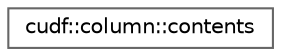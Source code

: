 digraph "类继承关系图"
{
 // LATEX_PDF_SIZE
  bgcolor="transparent";
  edge [fontname=Helvetica,fontsize=10,labelfontname=Helvetica,labelfontsize=10];
  node [fontname=Helvetica,fontsize=10,shape=box,height=0.2,width=0.4];
  rankdir="LR";
  Node0 [id="Node000000",label="cudf::column::contents",height=0.2,width=0.4,color="grey40", fillcolor="white", style="filled",URL="$structcudf_1_1column_1_1contents.html",tooltip="Wrapper for the contents of a column."];
}
